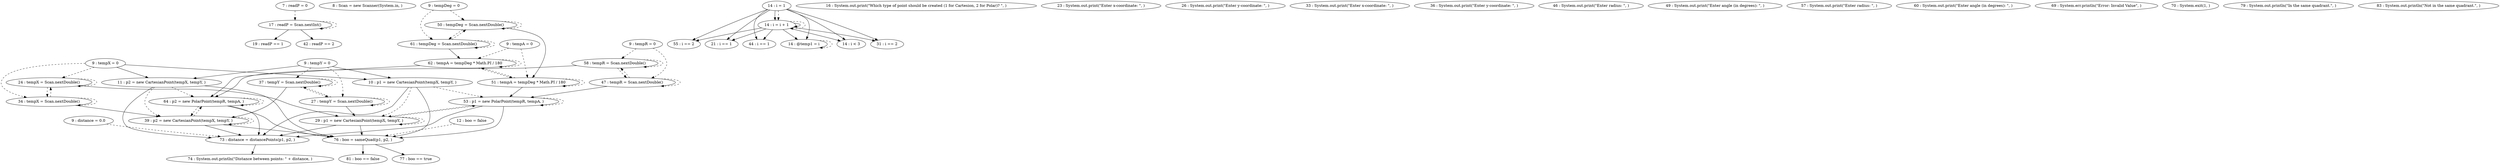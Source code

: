 digraph G {
"7 : readP = 0"
"7 : readP = 0" -> "17 : readP = Scan.nextInt()" [style=dashed]
"8 : Scan = new Scanner(System.in, )"
"9 : tempX = 0"
"9 : tempX = 0" -> "11 : p2 = new CartesianPoint(tempX, tempY, )"
"9 : tempX = 0" -> "10 : p1 = new CartesianPoint(tempX, tempY, )"
"9 : tempX = 0" -> "24 : tempX = Scan.nextDouble()" [style=dashed]
"9 : tempX = 0" -> "34 : tempX = Scan.nextDouble()" [style=dashed]
"9 : tempY = 0"
"9 : tempY = 0" -> "11 : p2 = new CartesianPoint(tempX, tempY, )"
"9 : tempY = 0" -> "10 : p1 = new CartesianPoint(tempX, tempY, )"
"9 : tempY = 0" -> "37 : tempY = Scan.nextDouble()" [style=dashed]
"9 : tempY = 0" -> "27 : tempY = Scan.nextDouble()" [style=dashed]
"9 : tempR = 0"
"9 : tempR = 0" -> "58 : tempR = Scan.nextDouble()" [style=dashed]
"9 : tempR = 0" -> "47 : tempR = Scan.nextDouble()" [style=dashed]
"9 : tempDeg = 0"
"9 : tempDeg = 0" -> "61 : tempDeg = Scan.nextDouble()" [style=dashed]
"9 : tempDeg = 0" -> "50 : tempDeg = Scan.nextDouble()" [style=dashed]
"9 : tempA = 0"
"9 : tempA = 0" -> "51 : tempA = tempDeg * Math.PI / 180" [style=dashed]
"9 : tempA = 0" -> "62 : tempA = tempDeg * Math.PI / 180" [style=dashed]
"9 : distance = 0.0"
"9 : distance = 0.0" -> "73 : distance = distancePoints(p1, p2, )" [style=dashed]
"10 : p1 = new CartesianPoint(tempX, tempY, )"
"10 : p1 = new CartesianPoint(tempX, tempY, )" -> "73 : distance = distancePoints(p1, p2, )"
"10 : p1 = new CartesianPoint(tempX, tempY, )" -> "76 : boo = sameQuad(p1, p2, )"
"10 : p1 = new CartesianPoint(tempX, tempY, )" -> "53 : p1 = new PolarPoint(tempR, tempA, )" [style=dashed]
"10 : p1 = new CartesianPoint(tempX, tempY, )" -> "29 : p1 = new CartesianPoint(tempX, tempY, )" [style=dashed]
"11 : p2 = new CartesianPoint(tempX, tempY, )"
"11 : p2 = new CartesianPoint(tempX, tempY, )" -> "73 : distance = distancePoints(p1, p2, )"
"11 : p2 = new CartesianPoint(tempX, tempY, )" -> "76 : boo = sameQuad(p1, p2, )"
"11 : p2 = new CartesianPoint(tempX, tempY, )" -> "64 : p2 = new PolarPoint(tempR, tempA, )" [style=dashed]
"11 : p2 = new CartesianPoint(tempX, tempY, )" -> "39 : p2 = new CartesianPoint(tempX, tempY, )" [style=dashed]
"12 : boo = false"
"12 : boo = false" -> "76 : boo = sameQuad(p1, p2, )" [style=dashed]
"14 : i = 1"
"14 : i = 1" -> "55 : i == 2"
"14 : i = 1" -> "21 : i == 1"
"14 : i = 1" -> "44 : i == 1"
"14 : i = 1" -> "14 : @temp1 = i"
"14 : i = 1" -> "14 : i = i + 1"
"14 : i = 1" -> "14 : i < 3"
"14 : i = 1" -> "31 : i == 2"
"14 : i = 1" -> "14 : i = i + 1" [style=dashed]
"14 : i < 3"
"16 : System.out.print(\"Which type of point should be created (1 for Cartesion, 2 for Polar)? \", )"
"17 : readP = Scan.nextInt()"
"17 : readP = Scan.nextInt()" -> "19 : readP == 1"
"17 : readP = Scan.nextInt()" -> "42 : readP == 2"
"17 : readP = Scan.nextInt()" -> "17 : readP = Scan.nextInt()" [style=dashed]
"19 : readP == 1"
"73 : distance = distancePoints(p1, p2, )"
"73 : distance = distancePoints(p1, p2, )" -> "74 : System.out.println(\"Distance between points: \" + distance, )"
"74 : System.out.println(\"Distance between points: \" + distance, )"
"76 : boo = sameQuad(p1, p2, )"
"76 : boo = sameQuad(p1, p2, )" -> "77 : boo == true"
"76 : boo = sameQuad(p1, p2, )" -> "81 : boo == false"
"77 : boo == true"
"21 : i == 1"
"23 : System.out.print(\"Enter x-coordinate: \", )"
"24 : tempX = Scan.nextDouble()"
"24 : tempX = Scan.nextDouble()" -> "29 : p1 = new CartesianPoint(tempX, tempY, )"
"24 : tempX = Scan.nextDouble()" -> "24 : tempX = Scan.nextDouble()" [style=dashed]
"24 : tempX = Scan.nextDouble()" -> "34 : tempX = Scan.nextDouble()" [style=dashed]
"26 : System.out.print(\"Enter y-coordinate: \", )"
"27 : tempY = Scan.nextDouble()"
"27 : tempY = Scan.nextDouble()" -> "29 : p1 = new CartesianPoint(tempX, tempY, )"
"27 : tempY = Scan.nextDouble()" -> "37 : tempY = Scan.nextDouble()" [style=dashed]
"27 : tempY = Scan.nextDouble()" -> "27 : tempY = Scan.nextDouble()" [style=dashed]
"29 : p1 = new CartesianPoint(tempX, tempY, )"
"29 : p1 = new CartesianPoint(tempX, tempY, )" -> "73 : distance = distancePoints(p1, p2, )"
"29 : p1 = new CartesianPoint(tempX, tempY, )" -> "76 : boo = sameQuad(p1, p2, )"
"29 : p1 = new CartesianPoint(tempX, tempY, )" -> "53 : p1 = new PolarPoint(tempR, tempA, )" [style=dashed]
"29 : p1 = new CartesianPoint(tempX, tempY, )" -> "29 : p1 = new CartesianPoint(tempX, tempY, )" [style=dashed]
"31 : i == 2"
"33 : System.out.print(\"Enter x-coordinate: \", )"
"34 : tempX = Scan.nextDouble()"
"34 : tempX = Scan.nextDouble()" -> "39 : p2 = new CartesianPoint(tempX, tempY, )"
"34 : tempX = Scan.nextDouble()" -> "24 : tempX = Scan.nextDouble()" [style=dashed]
"34 : tempX = Scan.nextDouble()" -> "34 : tempX = Scan.nextDouble()" [style=dashed]
"36 : System.out.print(\"Enter y-coordinate: \", )"
"37 : tempY = Scan.nextDouble()"
"37 : tempY = Scan.nextDouble()" -> "39 : p2 = new CartesianPoint(tempX, tempY, )"
"37 : tempY = Scan.nextDouble()" -> "37 : tempY = Scan.nextDouble()" [style=dashed]
"37 : tempY = Scan.nextDouble()" -> "27 : tempY = Scan.nextDouble()" [style=dashed]
"39 : p2 = new CartesianPoint(tempX, tempY, )"
"39 : p2 = new CartesianPoint(tempX, tempY, )" -> "73 : distance = distancePoints(p1, p2, )"
"39 : p2 = new CartesianPoint(tempX, tempY, )" -> "76 : boo = sameQuad(p1, p2, )"
"39 : p2 = new CartesianPoint(tempX, tempY, )" -> "64 : p2 = new PolarPoint(tempR, tempA, )" [style=dashed]
"39 : p2 = new CartesianPoint(tempX, tempY, )" -> "39 : p2 = new CartesianPoint(tempX, tempY, )" [style=dashed]
"42 : readP == 2"
"44 : i == 1"
"46 : System.out.print(\"Enter radius: \", )"
"47 : tempR = Scan.nextDouble()"
"47 : tempR = Scan.nextDouble()" -> "53 : p1 = new PolarPoint(tempR, tempA, )"
"47 : tempR = Scan.nextDouble()" -> "58 : tempR = Scan.nextDouble()" [style=dashed]
"47 : tempR = Scan.nextDouble()" -> "47 : tempR = Scan.nextDouble()" [style=dashed]
"49 : System.out.print(\"Enter angle (in degrees): \", )"
"50 : tempDeg = Scan.nextDouble()"
"50 : tempDeg = Scan.nextDouble()" -> "51 : tempA = tempDeg * Math.PI / 180"
"50 : tempDeg = Scan.nextDouble()" -> "61 : tempDeg = Scan.nextDouble()" [style=dashed]
"50 : tempDeg = Scan.nextDouble()" -> "50 : tempDeg = Scan.nextDouble()" [style=dashed]
"51 : tempA = tempDeg * Math.PI / 180"
"51 : tempA = tempDeg * Math.PI / 180" -> "53 : p1 = new PolarPoint(tempR, tempA, )"
"51 : tempA = tempDeg * Math.PI / 180" -> "51 : tempA = tempDeg * Math.PI / 180" [style=dashed]
"51 : tempA = tempDeg * Math.PI / 180" -> "62 : tempA = tempDeg * Math.PI / 180" [style=dashed]
"53 : p1 = new PolarPoint(tempR, tempA, )"
"53 : p1 = new PolarPoint(tempR, tempA, )" -> "73 : distance = distancePoints(p1, p2, )"
"53 : p1 = new PolarPoint(tempR, tempA, )" -> "76 : boo = sameQuad(p1, p2, )"
"53 : p1 = new PolarPoint(tempR, tempA, )" -> "53 : p1 = new PolarPoint(tempR, tempA, )" [style=dashed]
"53 : p1 = new PolarPoint(tempR, tempA, )" -> "29 : p1 = new CartesianPoint(tempX, tempY, )" [style=dashed]
"55 : i == 2"
"57 : System.out.print(\"Enter radius: \", )"
"58 : tempR = Scan.nextDouble()"
"58 : tempR = Scan.nextDouble()" -> "64 : p2 = new PolarPoint(tempR, tempA, )"
"58 : tempR = Scan.nextDouble()" -> "58 : tempR = Scan.nextDouble()" [style=dashed]
"58 : tempR = Scan.nextDouble()" -> "47 : tempR = Scan.nextDouble()" [style=dashed]
"60 : System.out.print(\"Enter angle (in degrees): \", )"
"61 : tempDeg = Scan.nextDouble()"
"61 : tempDeg = Scan.nextDouble()" -> "62 : tempA = tempDeg * Math.PI / 180"
"61 : tempDeg = Scan.nextDouble()" -> "61 : tempDeg = Scan.nextDouble()" [style=dashed]
"61 : tempDeg = Scan.nextDouble()" -> "50 : tempDeg = Scan.nextDouble()" [style=dashed]
"62 : tempA = tempDeg * Math.PI / 180"
"62 : tempA = tempDeg * Math.PI / 180" -> "64 : p2 = new PolarPoint(tempR, tempA, )"
"62 : tempA = tempDeg * Math.PI / 180" -> "51 : tempA = tempDeg * Math.PI / 180" [style=dashed]
"62 : tempA = tempDeg * Math.PI / 180" -> "62 : tempA = tempDeg * Math.PI / 180" [style=dashed]
"64 : p2 = new PolarPoint(tempR, tempA, )"
"64 : p2 = new PolarPoint(tempR, tempA, )" -> "73 : distance = distancePoints(p1, p2, )"
"64 : p2 = new PolarPoint(tempR, tempA, )" -> "76 : boo = sameQuad(p1, p2, )"
"64 : p2 = new PolarPoint(tempR, tempA, )" -> "64 : p2 = new PolarPoint(tempR, tempA, )" [style=dashed]
"64 : p2 = new PolarPoint(tempR, tempA, )" -> "39 : p2 = new CartesianPoint(tempX, tempY, )" [style=dashed]
"69 : System.err.println(\"Error: Invalid Value\", )"
"70 : System.exit(1, )"
"14 : @temp1 = i"
"14 : @temp1 = i" -> "14 : @temp1 = i" [style=dashed]
"14 : i = i + 1"
"14 : i = i + 1" -> "55 : i == 2"
"14 : i = i + 1" -> "21 : i == 1"
"14 : i = i + 1" -> "44 : i == 1"
"14 : i = i + 1" -> "14 : @temp1 = i"
"14 : i = i + 1" -> "14 : i = i + 1"
"14 : i = i + 1" -> "14 : i < 3"
"14 : i = i + 1" -> "31 : i == 2"
"14 : i = i + 1" -> "14 : i = i + 1" [style=dashed]
"79 : System.out.println(\"In the same quadrant.\", )"
"81 : boo == false"
"83 : System.out.println(\"Not in the same quadrant.\", )"
}